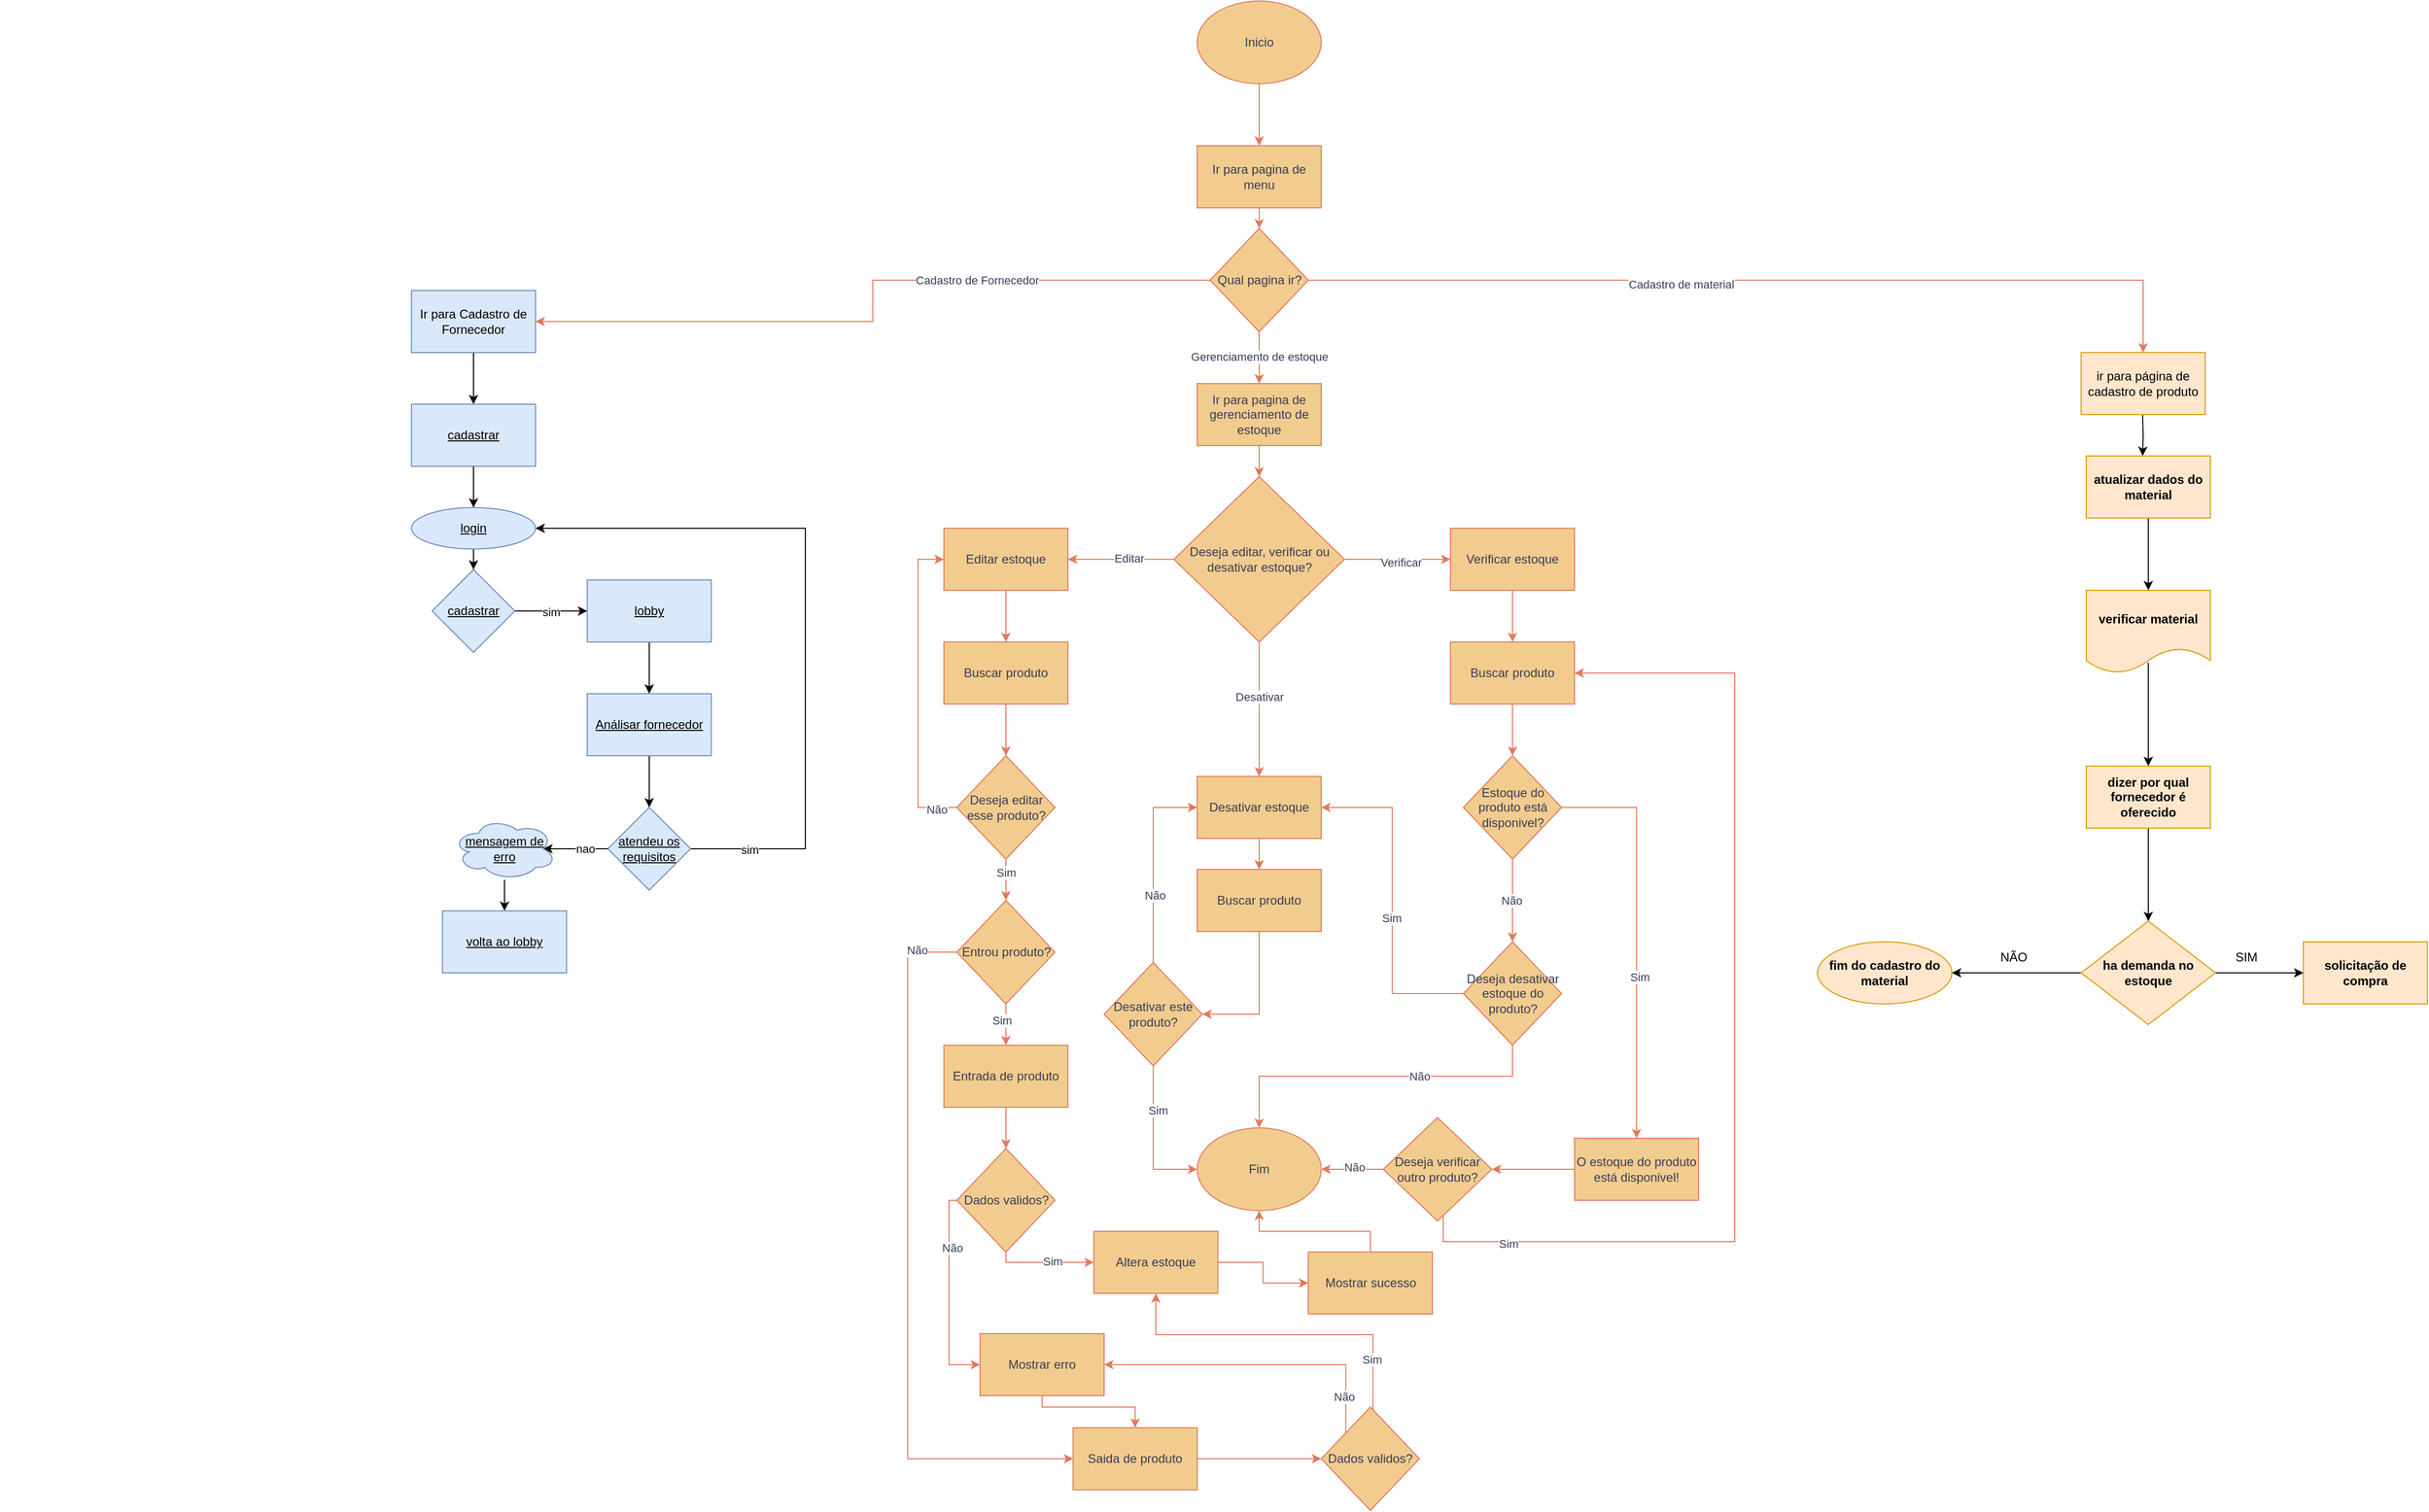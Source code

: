 <mxfile version="24.4.6" type="device">
  <diagram name="Página-1" id="IncYpBcrNrDCvywLEjUC">
    <mxGraphModel dx="2901" dy="1840" grid="1" gridSize="10" guides="1" tooltips="1" connect="1" arrows="1" fold="1" page="1" pageScale="1" pageWidth="827" pageHeight="1169" math="0" shadow="0">
      <root>
        <mxCell id="0" />
        <mxCell id="1" parent="0" />
        <mxCell id="2m7EiO7bzLrL7Z_TzNRl-2" value="" style="edgeStyle=orthogonalEdgeStyle;rounded=0;orthogonalLoop=1;jettySize=auto;html=1;strokeColor=#E07A5F;fontColor=#393C56;fillColor=#F2CC8F;" edge="1" parent="1" source="SLcFFh3azbE4X-oAajlW-1" target="2m7EiO7bzLrL7Z_TzNRl-1">
          <mxGeometry relative="1" as="geometry" />
        </mxCell>
        <mxCell id="SLcFFh3azbE4X-oAajlW-1" value="Inicio" style="ellipse;whiteSpace=wrap;html=1;labelBackgroundColor=none;fillColor=#F2CC8F;strokeColor=#E07A5F;fontColor=#393C56;" vertex="1" parent="1">
          <mxGeometry x="320" y="-120" width="120" height="80" as="geometry" />
        </mxCell>
        <mxCell id="2m7EiO7bzLrL7Z_TzNRl-103" value="" style="edgeStyle=orthogonalEdgeStyle;rounded=0;orthogonalLoop=1;jettySize=auto;html=1;strokeColor=#E07A5F;fontColor=#393C56;fillColor=#F2CC8F;" edge="1" parent="1" source="2m7EiO7bzLrL7Z_TzNRl-1" target="2m7EiO7bzLrL7Z_TzNRl-100">
          <mxGeometry relative="1" as="geometry" />
        </mxCell>
        <mxCell id="2m7EiO7bzLrL7Z_TzNRl-1" value="Ir para pagina de menu" style="whiteSpace=wrap;html=1;fillColor=#F2CC8F;strokeColor=#E07A5F;fontColor=#393C56;labelBackgroundColor=none;" vertex="1" parent="1">
          <mxGeometry x="320" y="20" width="120" height="60" as="geometry" />
        </mxCell>
        <mxCell id="2m7EiO7bzLrL7Z_TzNRl-10" value="" style="edgeStyle=orthogonalEdgeStyle;rounded=0;orthogonalLoop=1;jettySize=auto;html=1;strokeColor=#E07A5F;fontColor=#393C56;fillColor=#F2CC8F;" edge="1" parent="1" source="2m7EiO7bzLrL7Z_TzNRl-7" target="2m7EiO7bzLrL7Z_TzNRl-9">
          <mxGeometry relative="1" as="geometry" />
        </mxCell>
        <mxCell id="2m7EiO7bzLrL7Z_TzNRl-56" value="Editar" style="edgeLabel;html=1;align=center;verticalAlign=middle;resizable=0;points=[];strokeColor=#E07A5F;fontColor=#393C56;fillColor=#F2CC8F;" vertex="1" connectable="0" parent="2m7EiO7bzLrL7Z_TzNRl-10">
          <mxGeometry x="-0.132" y="-1" relative="1" as="geometry">
            <mxPoint x="1" as="offset" />
          </mxGeometry>
        </mxCell>
        <mxCell id="2m7EiO7bzLrL7Z_TzNRl-12" value="" style="edgeStyle=orthogonalEdgeStyle;rounded=0;orthogonalLoop=1;jettySize=auto;html=1;strokeColor=#E07A5F;fontColor=#393C56;fillColor=#F2CC8F;" edge="1" parent="1" source="2m7EiO7bzLrL7Z_TzNRl-7" target="2m7EiO7bzLrL7Z_TzNRl-11">
          <mxGeometry relative="1" as="geometry" />
        </mxCell>
        <mxCell id="2m7EiO7bzLrL7Z_TzNRl-58" value="Verificar" style="edgeLabel;html=1;align=center;verticalAlign=middle;resizable=0;points=[];strokeColor=#E07A5F;fontColor=#393C56;fillColor=#F2CC8F;" vertex="1" connectable="0" parent="2m7EiO7bzLrL7Z_TzNRl-12">
          <mxGeometry x="0.044" y="-3" relative="1" as="geometry">
            <mxPoint x="1" as="offset" />
          </mxGeometry>
        </mxCell>
        <mxCell id="2m7EiO7bzLrL7Z_TzNRl-14" value="" style="edgeStyle=orthogonalEdgeStyle;rounded=0;orthogonalLoop=1;jettySize=auto;html=1;strokeColor=#E07A5F;fontColor=#393C56;fillColor=#F2CC8F;" edge="1" parent="1" source="2m7EiO7bzLrL7Z_TzNRl-7" target="2m7EiO7bzLrL7Z_TzNRl-13">
          <mxGeometry relative="1" as="geometry" />
        </mxCell>
        <mxCell id="2m7EiO7bzLrL7Z_TzNRl-59" value="Desativar" style="edgeLabel;html=1;align=center;verticalAlign=middle;resizable=0;points=[];strokeColor=#E07A5F;fontColor=#393C56;fillColor=#F2CC8F;" vertex="1" connectable="0" parent="2m7EiO7bzLrL7Z_TzNRl-14">
          <mxGeometry x="-0.185" relative="1" as="geometry">
            <mxPoint as="offset" />
          </mxGeometry>
        </mxCell>
        <mxCell id="2m7EiO7bzLrL7Z_TzNRl-7" value="Deseja editar, verificar ou desativar estoque?" style="rhombus;whiteSpace=wrap;html=1;fillColor=#F2CC8F;strokeColor=#E07A5F;fontColor=#393C56;labelBackgroundColor=none;" vertex="1" parent="1">
          <mxGeometry x="297.5" y="340" width="165" height="160" as="geometry" />
        </mxCell>
        <mxCell id="2m7EiO7bzLrL7Z_TzNRl-55" value="" style="edgeStyle=orthogonalEdgeStyle;rounded=0;orthogonalLoop=1;jettySize=auto;html=1;strokeColor=#E07A5F;fontColor=#393C56;fillColor=#F2CC8F;" edge="1" parent="1" source="2m7EiO7bzLrL7Z_TzNRl-9" target="2m7EiO7bzLrL7Z_TzNRl-54">
          <mxGeometry relative="1" as="geometry" />
        </mxCell>
        <mxCell id="2m7EiO7bzLrL7Z_TzNRl-9" value="Editar estoque" style="whiteSpace=wrap;html=1;fillColor=#F2CC8F;strokeColor=#E07A5F;fontColor=#393C56;labelBackgroundColor=none;" vertex="1" parent="1">
          <mxGeometry x="75" y="390" width="120" height="60" as="geometry" />
        </mxCell>
        <mxCell id="2m7EiO7bzLrL7Z_TzNRl-31" value="" style="edgeStyle=orthogonalEdgeStyle;rounded=0;orthogonalLoop=1;jettySize=auto;html=1;strokeColor=#E07A5F;fontColor=#393C56;fillColor=#F2CC8F;" edge="1" parent="1" source="2m7EiO7bzLrL7Z_TzNRl-11" target="2m7EiO7bzLrL7Z_TzNRl-30">
          <mxGeometry relative="1" as="geometry" />
        </mxCell>
        <mxCell id="2m7EiO7bzLrL7Z_TzNRl-11" value="Verificar estoque" style="whiteSpace=wrap;html=1;fillColor=#F2CC8F;strokeColor=#E07A5F;fontColor=#393C56;labelBackgroundColor=none;" vertex="1" parent="1">
          <mxGeometry x="565" y="390" width="120" height="60" as="geometry" />
        </mxCell>
        <mxCell id="2m7EiO7bzLrL7Z_TzNRl-47" value="" style="edgeStyle=orthogonalEdgeStyle;rounded=0;orthogonalLoop=1;jettySize=auto;html=1;strokeColor=#E07A5F;fontColor=#393C56;fillColor=#F2CC8F;" edge="1" parent="1" source="2m7EiO7bzLrL7Z_TzNRl-13" target="2m7EiO7bzLrL7Z_TzNRl-46">
          <mxGeometry relative="1" as="geometry" />
        </mxCell>
        <mxCell id="2m7EiO7bzLrL7Z_TzNRl-13" value="Desativar estoque" style="whiteSpace=wrap;html=1;fillColor=#F2CC8F;strokeColor=#E07A5F;fontColor=#393C56;labelBackgroundColor=none;" vertex="1" parent="1">
          <mxGeometry x="320" y="630" width="120" height="60" as="geometry" />
        </mxCell>
        <mxCell id="2m7EiO7bzLrL7Z_TzNRl-22" value="" style="edgeStyle=orthogonalEdgeStyle;rounded=0;orthogonalLoop=1;jettySize=auto;html=1;strokeColor=#E07A5F;fontColor=#393C56;fillColor=#F2CC8F;" edge="1" parent="1" source="2m7EiO7bzLrL7Z_TzNRl-15" target="2m7EiO7bzLrL7Z_TzNRl-21">
          <mxGeometry relative="1" as="geometry" />
        </mxCell>
        <mxCell id="2m7EiO7bzLrL7Z_TzNRl-23" value="Não" style="edgeLabel;html=1;align=center;verticalAlign=middle;resizable=0;points=[];strokeColor=#E07A5F;fontColor=#393C56;fillColor=#F2CC8F;" vertex="1" connectable="0" parent="2m7EiO7bzLrL7Z_TzNRl-22">
          <mxGeometry y="-1" relative="1" as="geometry">
            <mxPoint as="offset" />
          </mxGeometry>
        </mxCell>
        <mxCell id="2m7EiO7bzLrL7Z_TzNRl-27" value="" style="edgeStyle=orthogonalEdgeStyle;rounded=0;orthogonalLoop=1;jettySize=auto;html=1;strokeColor=#E07A5F;fontColor=#393C56;fillColor=#F2CC8F;" edge="1" parent="1" source="2m7EiO7bzLrL7Z_TzNRl-15" target="2m7EiO7bzLrL7Z_TzNRl-26">
          <mxGeometry relative="1" as="geometry" />
        </mxCell>
        <mxCell id="2m7EiO7bzLrL7Z_TzNRl-28" value="Sim" style="edgeLabel;html=1;align=center;verticalAlign=middle;resizable=0;points=[];strokeColor=#E07A5F;fontColor=#393C56;fillColor=#F2CC8F;" vertex="1" connectable="0" parent="2m7EiO7bzLrL7Z_TzNRl-27">
          <mxGeometry x="0.205" y="3" relative="1" as="geometry">
            <mxPoint as="offset" />
          </mxGeometry>
        </mxCell>
        <mxCell id="2m7EiO7bzLrL7Z_TzNRl-15" value="Estoque do produto está disponivel?" style="rhombus;whiteSpace=wrap;html=1;fillColor=#F2CC8F;strokeColor=#E07A5F;fontColor=#393C56;labelBackgroundColor=none;" vertex="1" parent="1">
          <mxGeometry x="577.5" y="610" width="95" height="100" as="geometry" />
        </mxCell>
        <mxCell id="2m7EiO7bzLrL7Z_TzNRl-24" style="edgeStyle=orthogonalEdgeStyle;rounded=0;orthogonalLoop=1;jettySize=auto;html=1;entryX=1;entryY=0.5;entryDx=0;entryDy=0;strokeColor=#E07A5F;fontColor=#393C56;fillColor=#F2CC8F;" edge="1" parent="1" source="2m7EiO7bzLrL7Z_TzNRl-21" target="2m7EiO7bzLrL7Z_TzNRl-13">
          <mxGeometry relative="1" as="geometry" />
        </mxCell>
        <mxCell id="2m7EiO7bzLrL7Z_TzNRl-25" value="Sim" style="edgeLabel;html=1;align=center;verticalAlign=middle;resizable=0;points=[];strokeColor=#E07A5F;fontColor=#393C56;fillColor=#F2CC8F;" vertex="1" connectable="0" parent="2m7EiO7bzLrL7Z_TzNRl-24">
          <mxGeometry x="-0.107" y="1" relative="1" as="geometry">
            <mxPoint as="offset" />
          </mxGeometry>
        </mxCell>
        <mxCell id="2m7EiO7bzLrL7Z_TzNRl-39" style="edgeStyle=orthogonalEdgeStyle;rounded=0;orthogonalLoop=1;jettySize=auto;html=1;entryX=0.5;entryY=0;entryDx=0;entryDy=0;strokeColor=#E07A5F;fontColor=#393C56;fillColor=#F2CC8F;" edge="1" parent="1" source="2m7EiO7bzLrL7Z_TzNRl-21" target="2m7EiO7bzLrL7Z_TzNRl-38">
          <mxGeometry relative="1" as="geometry">
            <Array as="points">
              <mxPoint x="625" y="920" />
              <mxPoint x="380" y="920" />
            </Array>
          </mxGeometry>
        </mxCell>
        <mxCell id="2m7EiO7bzLrL7Z_TzNRl-40" value="Não" style="edgeLabel;html=1;align=center;verticalAlign=middle;resizable=0;points=[];strokeColor=#E07A5F;fontColor=#393C56;fillColor=#F2CC8F;" vertex="1" connectable="0" parent="2m7EiO7bzLrL7Z_TzNRl-39">
          <mxGeometry x="-0.262" relative="1" as="geometry">
            <mxPoint as="offset" />
          </mxGeometry>
        </mxCell>
        <mxCell id="2m7EiO7bzLrL7Z_TzNRl-21" value="Deseja desativar estoque do produto?" style="rhombus;whiteSpace=wrap;html=1;fillColor=#F2CC8F;strokeColor=#E07A5F;fontColor=#393C56;labelBackgroundColor=none;" vertex="1" parent="1">
          <mxGeometry x="577.5" y="790" width="95" height="100" as="geometry" />
        </mxCell>
        <mxCell id="2m7EiO7bzLrL7Z_TzNRl-34" value="" style="edgeStyle=orthogonalEdgeStyle;rounded=0;orthogonalLoop=1;jettySize=auto;html=1;strokeColor=#E07A5F;fontColor=#393C56;fillColor=#F2CC8F;" edge="1" parent="1" source="2m7EiO7bzLrL7Z_TzNRl-26" target="2m7EiO7bzLrL7Z_TzNRl-33">
          <mxGeometry relative="1" as="geometry" />
        </mxCell>
        <mxCell id="2m7EiO7bzLrL7Z_TzNRl-26" value="O estoque do produto está disponivel!" style="whiteSpace=wrap;html=1;fillColor=#F2CC8F;strokeColor=#E07A5F;fontColor=#393C56;labelBackgroundColor=none;" vertex="1" parent="1">
          <mxGeometry x="685" y="980" width="120" height="60" as="geometry" />
        </mxCell>
        <mxCell id="2m7EiO7bzLrL7Z_TzNRl-32" value="" style="edgeStyle=orthogonalEdgeStyle;rounded=0;orthogonalLoop=1;jettySize=auto;html=1;strokeColor=#E07A5F;fontColor=#393C56;fillColor=#F2CC8F;" edge="1" parent="1" source="2m7EiO7bzLrL7Z_TzNRl-30" target="2m7EiO7bzLrL7Z_TzNRl-15">
          <mxGeometry relative="1" as="geometry" />
        </mxCell>
        <mxCell id="2m7EiO7bzLrL7Z_TzNRl-30" value="Buscar produto" style="whiteSpace=wrap;html=1;fillColor=#F2CC8F;strokeColor=#E07A5F;fontColor=#393C56;labelBackgroundColor=none;" vertex="1" parent="1">
          <mxGeometry x="565" y="500" width="120" height="60" as="geometry" />
        </mxCell>
        <mxCell id="2m7EiO7bzLrL7Z_TzNRl-35" style="edgeStyle=orthogonalEdgeStyle;rounded=0;orthogonalLoop=1;jettySize=auto;html=1;entryX=1;entryY=0.5;entryDx=0;entryDy=0;strokeColor=#E07A5F;fontColor=#393C56;fillColor=#F2CC8F;" edge="1" parent="1" source="2m7EiO7bzLrL7Z_TzNRl-33" target="2m7EiO7bzLrL7Z_TzNRl-30">
          <mxGeometry relative="1" as="geometry">
            <Array as="points">
              <mxPoint x="558" y="1080" />
              <mxPoint x="840" y="1080" />
              <mxPoint x="840" y="530" />
            </Array>
          </mxGeometry>
        </mxCell>
        <mxCell id="2m7EiO7bzLrL7Z_TzNRl-36" value="Sim" style="edgeLabel;html=1;align=center;verticalAlign=middle;resizable=0;points=[];strokeColor=#E07A5F;fontColor=#393C56;fillColor=#F2CC8F;" vertex="1" connectable="0" parent="2m7EiO7bzLrL7Z_TzNRl-35">
          <mxGeometry x="-0.826" y="-2" relative="1" as="geometry">
            <mxPoint as="offset" />
          </mxGeometry>
        </mxCell>
        <mxCell id="2m7EiO7bzLrL7Z_TzNRl-41" style="edgeStyle=orthogonalEdgeStyle;rounded=0;orthogonalLoop=1;jettySize=auto;html=1;entryX=1;entryY=0.5;entryDx=0;entryDy=0;strokeColor=#E07A5F;fontColor=#393C56;fillColor=#F2CC8F;" edge="1" parent="1" source="2m7EiO7bzLrL7Z_TzNRl-33" target="2m7EiO7bzLrL7Z_TzNRl-38">
          <mxGeometry relative="1" as="geometry" />
        </mxCell>
        <mxCell id="2m7EiO7bzLrL7Z_TzNRl-42" value="Não" style="edgeLabel;html=1;align=center;verticalAlign=middle;resizable=0;points=[];strokeColor=#E07A5F;fontColor=#393C56;fillColor=#F2CC8F;" vertex="1" connectable="0" parent="2m7EiO7bzLrL7Z_TzNRl-41">
          <mxGeometry x="-0.057" y="-2" relative="1" as="geometry">
            <mxPoint as="offset" />
          </mxGeometry>
        </mxCell>
        <mxCell id="2m7EiO7bzLrL7Z_TzNRl-33" value="Deseja verificar outro produto?" style="rhombus;whiteSpace=wrap;html=1;fillColor=#F2CC8F;strokeColor=#E07A5F;fontColor=#393C56;labelBackgroundColor=none;" vertex="1" parent="1">
          <mxGeometry x="500" y="960" width="105" height="100" as="geometry" />
        </mxCell>
        <mxCell id="2m7EiO7bzLrL7Z_TzNRl-38" value="Fim" style="ellipse;whiteSpace=wrap;html=1;strokeColor=#E07A5F;fontColor=#393C56;fillColor=#F2CC8F;" vertex="1" parent="1">
          <mxGeometry x="320" y="970" width="120" height="80" as="geometry" />
        </mxCell>
        <mxCell id="2m7EiO7bzLrL7Z_TzNRl-45" value="" style="edgeStyle=orthogonalEdgeStyle;rounded=0;orthogonalLoop=1;jettySize=auto;html=1;strokeColor=#E07A5F;fontColor=#393C56;fillColor=#F2CC8F;" edge="1" parent="1" source="2m7EiO7bzLrL7Z_TzNRl-43" target="2m7EiO7bzLrL7Z_TzNRl-7">
          <mxGeometry relative="1" as="geometry" />
        </mxCell>
        <mxCell id="2m7EiO7bzLrL7Z_TzNRl-43" value="Ir para pagina de gerenciamento de estoque" style="whiteSpace=wrap;html=1;fillColor=#F2CC8F;strokeColor=#E07A5F;fontColor=#393C56;labelBackgroundColor=none;" vertex="1" parent="1">
          <mxGeometry x="320" y="250" width="120" height="60" as="geometry" />
        </mxCell>
        <mxCell id="2m7EiO7bzLrL7Z_TzNRl-49" style="edgeStyle=orthogonalEdgeStyle;rounded=0;orthogonalLoop=1;jettySize=auto;html=1;entryX=1;entryY=0.5;entryDx=0;entryDy=0;strokeColor=#E07A5F;fontColor=#393C56;fillColor=#F2CC8F;" edge="1" parent="1" source="2m7EiO7bzLrL7Z_TzNRl-46" target="2m7EiO7bzLrL7Z_TzNRl-48">
          <mxGeometry relative="1" as="geometry" />
        </mxCell>
        <mxCell id="2m7EiO7bzLrL7Z_TzNRl-46" value="Buscar produto" style="whiteSpace=wrap;html=1;fillColor=#F2CC8F;strokeColor=#E07A5F;fontColor=#393C56;labelBackgroundColor=none;" vertex="1" parent="1">
          <mxGeometry x="320" y="720" width="120" height="60" as="geometry" />
        </mxCell>
        <mxCell id="2m7EiO7bzLrL7Z_TzNRl-50" style="edgeStyle=orthogonalEdgeStyle;rounded=0;orthogonalLoop=1;jettySize=auto;html=1;entryX=0;entryY=0.5;entryDx=0;entryDy=0;strokeColor=#E07A5F;fontColor=#393C56;fillColor=#F2CC8F;" edge="1" parent="1" source="2m7EiO7bzLrL7Z_TzNRl-48" target="2m7EiO7bzLrL7Z_TzNRl-38">
          <mxGeometry relative="1" as="geometry" />
        </mxCell>
        <mxCell id="2m7EiO7bzLrL7Z_TzNRl-51" value="Sim" style="edgeLabel;html=1;align=center;verticalAlign=middle;resizable=0;points=[];strokeColor=#E07A5F;fontColor=#393C56;fillColor=#F2CC8F;" vertex="1" connectable="0" parent="2m7EiO7bzLrL7Z_TzNRl-50">
          <mxGeometry x="-0.397" y="4" relative="1" as="geometry">
            <mxPoint as="offset" />
          </mxGeometry>
        </mxCell>
        <mxCell id="2m7EiO7bzLrL7Z_TzNRl-52" style="edgeStyle=orthogonalEdgeStyle;rounded=0;orthogonalLoop=1;jettySize=auto;html=1;entryX=0;entryY=0.5;entryDx=0;entryDy=0;strokeColor=#E07A5F;fontColor=#393C56;fillColor=#F2CC8F;" edge="1" parent="1" source="2m7EiO7bzLrL7Z_TzNRl-48" target="2m7EiO7bzLrL7Z_TzNRl-13">
          <mxGeometry relative="1" as="geometry" />
        </mxCell>
        <mxCell id="2m7EiO7bzLrL7Z_TzNRl-53" value="Não" style="edgeLabel;html=1;align=center;verticalAlign=middle;resizable=0;points=[];strokeColor=#E07A5F;fontColor=#393C56;fillColor=#F2CC8F;" vertex="1" connectable="0" parent="2m7EiO7bzLrL7Z_TzNRl-52">
          <mxGeometry x="-0.325" relative="1" as="geometry">
            <mxPoint x="1" as="offset" />
          </mxGeometry>
        </mxCell>
        <mxCell id="2m7EiO7bzLrL7Z_TzNRl-48" value="Desativar este produto?" style="rhombus;whiteSpace=wrap;html=1;fillColor=#F2CC8F;strokeColor=#E07A5F;fontColor=#393C56;labelBackgroundColor=none;" vertex="1" parent="1">
          <mxGeometry x="230" y="810" width="95" height="100" as="geometry" />
        </mxCell>
        <mxCell id="2m7EiO7bzLrL7Z_TzNRl-61" value="" style="edgeStyle=orthogonalEdgeStyle;rounded=0;orthogonalLoop=1;jettySize=auto;html=1;strokeColor=#E07A5F;fontColor=#393C56;fillColor=#F2CC8F;" edge="1" parent="1" source="2m7EiO7bzLrL7Z_TzNRl-54" target="2m7EiO7bzLrL7Z_TzNRl-60">
          <mxGeometry relative="1" as="geometry" />
        </mxCell>
        <mxCell id="2m7EiO7bzLrL7Z_TzNRl-54" value="Buscar produto" style="whiteSpace=wrap;html=1;fillColor=#F2CC8F;strokeColor=#E07A5F;fontColor=#393C56;labelBackgroundColor=none;" vertex="1" parent="1">
          <mxGeometry x="75" y="500" width="120" height="60" as="geometry" />
        </mxCell>
        <mxCell id="2m7EiO7bzLrL7Z_TzNRl-62" style="edgeStyle=orthogonalEdgeStyle;rounded=0;orthogonalLoop=1;jettySize=auto;html=1;entryX=0;entryY=0.5;entryDx=0;entryDy=0;strokeColor=#E07A5F;fontColor=#393C56;fillColor=#F2CC8F;" edge="1" parent="1" source="2m7EiO7bzLrL7Z_TzNRl-60" target="2m7EiO7bzLrL7Z_TzNRl-9">
          <mxGeometry relative="1" as="geometry">
            <Array as="points">
              <mxPoint x="50" y="660" />
              <mxPoint x="50" y="420" />
            </Array>
          </mxGeometry>
        </mxCell>
        <mxCell id="2m7EiO7bzLrL7Z_TzNRl-63" value="Não" style="edgeLabel;html=1;align=center;verticalAlign=middle;resizable=0;points=[];strokeColor=#E07A5F;fontColor=#393C56;fillColor=#F2CC8F;" vertex="1" connectable="0" parent="2m7EiO7bzLrL7Z_TzNRl-62">
          <mxGeometry x="-0.871" y="2" relative="1" as="geometry">
            <mxPoint as="offset" />
          </mxGeometry>
        </mxCell>
        <mxCell id="2m7EiO7bzLrL7Z_TzNRl-70" value="" style="edgeStyle=orthogonalEdgeStyle;rounded=0;orthogonalLoop=1;jettySize=auto;html=1;strokeColor=#E07A5F;fontColor=#393C56;fillColor=#F2CC8F;" edge="1" parent="1" source="2m7EiO7bzLrL7Z_TzNRl-60" target="2m7EiO7bzLrL7Z_TzNRl-66">
          <mxGeometry relative="1" as="geometry" />
        </mxCell>
        <mxCell id="2m7EiO7bzLrL7Z_TzNRl-72" value="Sim" style="edgeLabel;html=1;align=center;verticalAlign=middle;resizable=0;points=[];strokeColor=#E07A5F;fontColor=#393C56;fillColor=#F2CC8F;" vertex="1" connectable="0" parent="2m7EiO7bzLrL7Z_TzNRl-70">
          <mxGeometry x="-0.35" relative="1" as="geometry">
            <mxPoint as="offset" />
          </mxGeometry>
        </mxCell>
        <mxCell id="2m7EiO7bzLrL7Z_TzNRl-60" value="Deseja editar esse produto?" style="rhombus;whiteSpace=wrap;html=1;fillColor=#F2CC8F;strokeColor=#E07A5F;fontColor=#393C56;labelBackgroundColor=none;" vertex="1" parent="1">
          <mxGeometry x="87.5" y="610" width="95" height="100" as="geometry" />
        </mxCell>
        <mxCell id="2m7EiO7bzLrL7Z_TzNRl-71" value="" style="edgeStyle=orthogonalEdgeStyle;rounded=0;orthogonalLoop=1;jettySize=auto;html=1;strokeColor=#E07A5F;fontColor=#393C56;fillColor=#F2CC8F;" edge="1" parent="1" source="2m7EiO7bzLrL7Z_TzNRl-66" target="2m7EiO7bzLrL7Z_TzNRl-68">
          <mxGeometry relative="1" as="geometry" />
        </mxCell>
        <mxCell id="2m7EiO7bzLrL7Z_TzNRl-73" value="Sim" style="edgeLabel;html=1;align=center;verticalAlign=middle;resizable=0;points=[];strokeColor=#E07A5F;fontColor=#393C56;fillColor=#F2CC8F;" vertex="1" connectable="0" parent="2m7EiO7bzLrL7Z_TzNRl-71">
          <mxGeometry x="-0.2" y="-4" relative="1" as="geometry">
            <mxPoint as="offset" />
          </mxGeometry>
        </mxCell>
        <mxCell id="2m7EiO7bzLrL7Z_TzNRl-79" style="edgeStyle=orthogonalEdgeStyle;rounded=0;orthogonalLoop=1;jettySize=auto;html=1;entryX=0;entryY=0.5;entryDx=0;entryDy=0;strokeColor=#E07A5F;fontColor=#393C56;fillColor=#F2CC8F;" edge="1" parent="1" source="2m7EiO7bzLrL7Z_TzNRl-66" target="2m7EiO7bzLrL7Z_TzNRl-78">
          <mxGeometry relative="1" as="geometry">
            <Array as="points">
              <mxPoint x="40" y="800" />
              <mxPoint x="40" y="1290" />
            </Array>
          </mxGeometry>
        </mxCell>
        <mxCell id="2m7EiO7bzLrL7Z_TzNRl-80" value="Não" style="edgeLabel;html=1;align=center;verticalAlign=middle;resizable=0;points=[];strokeColor=#E07A5F;fontColor=#393C56;fillColor=#F2CC8F;" vertex="1" connectable="0" parent="2m7EiO7bzLrL7Z_TzNRl-79">
          <mxGeometry x="-0.885" y="-2" relative="1" as="geometry">
            <mxPoint x="1" as="offset" />
          </mxGeometry>
        </mxCell>
        <mxCell id="2m7EiO7bzLrL7Z_TzNRl-66" value="Entrou produto?" style="rhombus;whiteSpace=wrap;html=1;fillColor=#F2CC8F;strokeColor=#E07A5F;fontColor=#393C56;labelBackgroundColor=none;" vertex="1" parent="1">
          <mxGeometry x="87.5" y="750" width="95" height="100" as="geometry" />
        </mxCell>
        <mxCell id="2m7EiO7bzLrL7Z_TzNRl-74" value="" style="edgeStyle=orthogonalEdgeStyle;rounded=0;orthogonalLoop=1;jettySize=auto;html=1;strokeColor=#E07A5F;fontColor=#393C56;fillColor=#F2CC8F;" edge="1" parent="1" source="2m7EiO7bzLrL7Z_TzNRl-68" target="2m7EiO7bzLrL7Z_TzNRl-69">
          <mxGeometry relative="1" as="geometry" />
        </mxCell>
        <mxCell id="2m7EiO7bzLrL7Z_TzNRl-68" value="Entrada de produto" style="whiteSpace=wrap;html=1;fillColor=#F2CC8F;strokeColor=#E07A5F;fontColor=#393C56;labelBackgroundColor=none;" vertex="1" parent="1">
          <mxGeometry x="75" y="890" width="120" height="60" as="geometry" />
        </mxCell>
        <mxCell id="2m7EiO7bzLrL7Z_TzNRl-83" style="edgeStyle=orthogonalEdgeStyle;rounded=0;orthogonalLoop=1;jettySize=auto;html=1;entryX=0;entryY=0.5;entryDx=0;entryDy=0;strokeColor=#E07A5F;fontColor=#393C56;fillColor=#F2CC8F;" edge="1" parent="1" source="2m7EiO7bzLrL7Z_TzNRl-69" target="2m7EiO7bzLrL7Z_TzNRl-81">
          <mxGeometry relative="1" as="geometry">
            <Array as="points">
              <mxPoint x="80" y="1040" />
              <mxPoint x="80" y="1199" />
            </Array>
          </mxGeometry>
        </mxCell>
        <mxCell id="2m7EiO7bzLrL7Z_TzNRl-84" value="Não" style="edgeLabel;html=1;align=center;verticalAlign=middle;resizable=0;points=[];strokeColor=#E07A5F;fontColor=#393C56;fillColor=#F2CC8F;" vertex="1" connectable="0" parent="2m7EiO7bzLrL7Z_TzNRl-83">
          <mxGeometry x="-0.466" y="3" relative="1" as="geometry">
            <mxPoint y="1" as="offset" />
          </mxGeometry>
        </mxCell>
        <mxCell id="2m7EiO7bzLrL7Z_TzNRl-98" style="edgeStyle=orthogonalEdgeStyle;rounded=0;orthogonalLoop=1;jettySize=auto;html=1;strokeColor=#E07A5F;fontColor=#393C56;fillColor=#F2CC8F;" edge="1" parent="1" source="2m7EiO7bzLrL7Z_TzNRl-69" target="2m7EiO7bzLrL7Z_TzNRl-75">
          <mxGeometry relative="1" as="geometry">
            <Array as="points">
              <mxPoint x="135" y="1100" />
            </Array>
          </mxGeometry>
        </mxCell>
        <mxCell id="2m7EiO7bzLrL7Z_TzNRl-99" value="Sim" style="edgeLabel;html=1;align=center;verticalAlign=middle;resizable=0;points=[];strokeColor=#E07A5F;fontColor=#393C56;fillColor=#F2CC8F;" vertex="1" connectable="0" parent="2m7EiO7bzLrL7Z_TzNRl-98">
          <mxGeometry x="0.158" y="1" relative="1" as="geometry">
            <mxPoint as="offset" />
          </mxGeometry>
        </mxCell>
        <mxCell id="2m7EiO7bzLrL7Z_TzNRl-69" value="Dados validos?" style="rhombus;whiteSpace=wrap;html=1;fillColor=#F2CC8F;strokeColor=#E07A5F;fontColor=#393C56;labelBackgroundColor=none;" vertex="1" parent="1">
          <mxGeometry x="87.5" y="990" width="95" height="100" as="geometry" />
        </mxCell>
        <mxCell id="2m7EiO7bzLrL7Z_TzNRl-95" style="edgeStyle=orthogonalEdgeStyle;rounded=0;orthogonalLoop=1;jettySize=auto;html=1;entryX=0;entryY=0.5;entryDx=0;entryDy=0;strokeColor=#E07A5F;fontColor=#393C56;fillColor=#F2CC8F;" edge="1" parent="1" source="2m7EiO7bzLrL7Z_TzNRl-75" target="2m7EiO7bzLrL7Z_TzNRl-86">
          <mxGeometry relative="1" as="geometry" />
        </mxCell>
        <mxCell id="2m7EiO7bzLrL7Z_TzNRl-75" value="Altera estoque" style="whiteSpace=wrap;html=1;fillColor=#F2CC8F;strokeColor=#E07A5F;fontColor=#393C56;labelBackgroundColor=none;" vertex="1" parent="1">
          <mxGeometry x="220" y="1070" width="120" height="60" as="geometry" />
        </mxCell>
        <mxCell id="2m7EiO7bzLrL7Z_TzNRl-89" value="" style="edgeStyle=orthogonalEdgeStyle;rounded=0;orthogonalLoop=1;jettySize=auto;html=1;strokeColor=#E07A5F;fontColor=#393C56;fillColor=#F2CC8F;" edge="1" parent="1" source="2m7EiO7bzLrL7Z_TzNRl-78" target="2m7EiO7bzLrL7Z_TzNRl-88">
          <mxGeometry relative="1" as="geometry" />
        </mxCell>
        <mxCell id="2m7EiO7bzLrL7Z_TzNRl-78" value="Saida de produto" style="whiteSpace=wrap;html=1;fillColor=#F2CC8F;strokeColor=#E07A5F;fontColor=#393C56;labelBackgroundColor=none;" vertex="1" parent="1">
          <mxGeometry x="200" y="1260" width="120" height="60" as="geometry" />
        </mxCell>
        <mxCell id="2m7EiO7bzLrL7Z_TzNRl-94" style="edgeStyle=orthogonalEdgeStyle;rounded=0;orthogonalLoop=1;jettySize=auto;html=1;entryX=0.5;entryY=0;entryDx=0;entryDy=0;strokeColor=#E07A5F;fontColor=#393C56;fillColor=#F2CC8F;" edge="1" parent="1" source="2m7EiO7bzLrL7Z_TzNRl-81" target="2m7EiO7bzLrL7Z_TzNRl-78">
          <mxGeometry relative="1" as="geometry">
            <Array as="points">
              <mxPoint x="170" y="1240" />
              <mxPoint x="260" y="1240" />
            </Array>
          </mxGeometry>
        </mxCell>
        <mxCell id="2m7EiO7bzLrL7Z_TzNRl-81" value="Mostrar erro" style="whiteSpace=wrap;html=1;fillColor=#F2CC8F;strokeColor=#E07A5F;fontColor=#393C56;labelBackgroundColor=none;" vertex="1" parent="1">
          <mxGeometry x="110" y="1169" width="120" height="60" as="geometry" />
        </mxCell>
        <mxCell id="2m7EiO7bzLrL7Z_TzNRl-96" style="edgeStyle=orthogonalEdgeStyle;rounded=0;orthogonalLoop=1;jettySize=auto;html=1;entryX=0.5;entryY=1;entryDx=0;entryDy=0;strokeColor=#E07A5F;fontColor=#393C56;fillColor=#F2CC8F;" edge="1" parent="1" source="2m7EiO7bzLrL7Z_TzNRl-86" target="2m7EiO7bzLrL7Z_TzNRl-38">
          <mxGeometry relative="1" as="geometry" />
        </mxCell>
        <mxCell id="2m7EiO7bzLrL7Z_TzNRl-86" value="Mostrar sucesso" style="whiteSpace=wrap;html=1;fillColor=#F2CC8F;strokeColor=#E07A5F;fontColor=#393C56;labelBackgroundColor=none;" vertex="1" parent="1">
          <mxGeometry x="427.5" y="1090" width="120" height="60" as="geometry" />
        </mxCell>
        <mxCell id="2m7EiO7bzLrL7Z_TzNRl-90" style="edgeStyle=orthogonalEdgeStyle;rounded=0;orthogonalLoop=1;jettySize=auto;html=1;entryX=0.5;entryY=1;entryDx=0;entryDy=0;strokeColor=#E07A5F;fontColor=#393C56;fillColor=#F2CC8F;" edge="1" parent="1" source="2m7EiO7bzLrL7Z_TzNRl-88" target="2m7EiO7bzLrL7Z_TzNRl-75">
          <mxGeometry relative="1" as="geometry">
            <Array as="points">
              <mxPoint x="490" y="1170" />
              <mxPoint x="280" y="1170" />
            </Array>
          </mxGeometry>
        </mxCell>
        <mxCell id="2m7EiO7bzLrL7Z_TzNRl-91" value="Sim" style="edgeLabel;html=1;align=center;verticalAlign=middle;resizable=0;points=[];strokeColor=#E07A5F;fontColor=#393C56;fillColor=#F2CC8F;" vertex="1" connectable="0" parent="2m7EiO7bzLrL7Z_TzNRl-90">
          <mxGeometry x="-0.699" y="1" relative="1" as="geometry">
            <mxPoint as="offset" />
          </mxGeometry>
        </mxCell>
        <mxCell id="2m7EiO7bzLrL7Z_TzNRl-92" style="edgeStyle=orthogonalEdgeStyle;rounded=0;orthogonalLoop=1;jettySize=auto;html=1;exitX=0;exitY=0;exitDx=0;exitDy=0;entryX=1;entryY=0.5;entryDx=0;entryDy=0;strokeColor=#E07A5F;fontColor=#393C56;fillColor=#F2CC8F;" edge="1" parent="1" source="2m7EiO7bzLrL7Z_TzNRl-88" target="2m7EiO7bzLrL7Z_TzNRl-81">
          <mxGeometry relative="1" as="geometry">
            <Array as="points">
              <mxPoint x="464" y="1199" />
            </Array>
          </mxGeometry>
        </mxCell>
        <mxCell id="2m7EiO7bzLrL7Z_TzNRl-93" value="Não" style="edgeLabel;html=1;align=center;verticalAlign=middle;resizable=0;points=[];strokeColor=#E07A5F;fontColor=#393C56;fillColor=#F2CC8F;" vertex="1" connectable="0" parent="2m7EiO7bzLrL7Z_TzNRl-92">
          <mxGeometry x="-0.766" y="2" relative="1" as="geometry">
            <mxPoint as="offset" />
          </mxGeometry>
        </mxCell>
        <mxCell id="2m7EiO7bzLrL7Z_TzNRl-88" value="Dados validos?" style="rhombus;whiteSpace=wrap;html=1;fillColor=#F2CC8F;strokeColor=#E07A5F;fontColor=#393C56;labelBackgroundColor=none;" vertex="1" parent="1">
          <mxGeometry x="440" y="1240" width="95" height="100" as="geometry" />
        </mxCell>
        <mxCell id="2m7EiO7bzLrL7Z_TzNRl-101" value="" style="edgeStyle=orthogonalEdgeStyle;rounded=0;orthogonalLoop=1;jettySize=auto;html=1;strokeColor=#E07A5F;fontColor=#393C56;fillColor=#F2CC8F;" edge="1" parent="1" source="2m7EiO7bzLrL7Z_TzNRl-100" target="2m7EiO7bzLrL7Z_TzNRl-43">
          <mxGeometry relative="1" as="geometry" />
        </mxCell>
        <mxCell id="2m7EiO7bzLrL7Z_TzNRl-102" value="Gerenciamento de estoque" style="edgeLabel;html=1;align=center;verticalAlign=middle;resizable=0;points=[];strokeColor=#E07A5F;fontColor=#393C56;fillColor=#F2CC8F;" vertex="1" connectable="0" parent="2m7EiO7bzLrL7Z_TzNRl-101">
          <mxGeometry x="-0.04" relative="1" as="geometry">
            <mxPoint as="offset" />
          </mxGeometry>
        </mxCell>
        <mxCell id="2m7EiO7bzLrL7Z_TzNRl-126" style="edgeStyle=orthogonalEdgeStyle;rounded=0;orthogonalLoop=1;jettySize=auto;html=1;entryX=0.5;entryY=0;entryDx=0;entryDy=0;strokeColor=#E07A5F;fontColor=#393C56;fillColor=#F2CC8F;" edge="1" parent="1" source="2m7EiO7bzLrL7Z_TzNRl-100" target="2m7EiO7bzLrL7Z_TzNRl-125">
          <mxGeometry relative="1" as="geometry" />
        </mxCell>
        <mxCell id="2m7EiO7bzLrL7Z_TzNRl-127" value="Cadastro de material" style="edgeLabel;html=1;align=center;verticalAlign=middle;resizable=0;points=[];strokeColor=#E07A5F;fontColor=#393C56;fillColor=#F2CC8F;" vertex="1" connectable="0" parent="2m7EiO7bzLrL7Z_TzNRl-126">
          <mxGeometry x="-0.178" y="-4" relative="1" as="geometry">
            <mxPoint as="offset" />
          </mxGeometry>
        </mxCell>
        <mxCell id="2m7EiO7bzLrL7Z_TzNRl-152" style="edgeStyle=orthogonalEdgeStyle;rounded=0;orthogonalLoop=1;jettySize=auto;html=1;entryX=1;entryY=0.5;entryDx=0;entryDy=0;strokeColor=#E07A5F;fontColor=#393C56;fillColor=#F2CC8F;" edge="1" parent="1" source="2m7EiO7bzLrL7Z_TzNRl-100" target="2m7EiO7bzLrL7Z_TzNRl-151">
          <mxGeometry relative="1" as="geometry" />
        </mxCell>
        <mxCell id="2m7EiO7bzLrL7Z_TzNRl-153" value="Cadastro de Fornecedor" style="edgeLabel;html=1;align=center;verticalAlign=middle;resizable=0;points=[];strokeColor=#E07A5F;fontColor=#393C56;fillColor=#F2CC8F;" vertex="1" connectable="0" parent="2m7EiO7bzLrL7Z_TzNRl-152">
          <mxGeometry x="-0.348" relative="1" as="geometry">
            <mxPoint as="offset" />
          </mxGeometry>
        </mxCell>
        <mxCell id="2m7EiO7bzLrL7Z_TzNRl-100" value="Qual pagina ir?" style="rhombus;whiteSpace=wrap;html=1;fillColor=#F2CC8F;strokeColor=#E07A5F;fontColor=#393C56;labelBackgroundColor=none;" vertex="1" parent="1">
          <mxGeometry x="332.5" y="100" width="95" height="100" as="geometry" />
        </mxCell>
        <mxCell id="2m7EiO7bzLrL7Z_TzNRl-104" value="" style="edgeStyle=orthogonalEdgeStyle;rounded=0;orthogonalLoop=1;jettySize=auto;html=1;" edge="1" parent="1">
          <mxGeometry relative="1" as="geometry">
            <mxPoint x="1234.5" y="320" as="targetPoint" />
            <mxPoint x="1234.5" y="280" as="sourcePoint" />
          </mxGeometry>
        </mxCell>
        <mxCell id="2m7EiO7bzLrL7Z_TzNRl-105" value="" style="edgeStyle=orthogonalEdgeStyle;rounded=0;orthogonalLoop=1;jettySize=auto;html=1;" edge="1" parent="1" source="2m7EiO7bzLrL7Z_TzNRl-106" target="2m7EiO7bzLrL7Z_TzNRl-108">
          <mxGeometry relative="1" as="geometry" />
        </mxCell>
        <mxCell id="2m7EiO7bzLrL7Z_TzNRl-106" value="&lt;font style=&quot;vertical-align: inherit;&quot;&gt;&lt;font style=&quot;vertical-align: inherit;&quot;&gt;atualizar dados do material&lt;/font&gt;&lt;/font&gt;" style="rounded=0;whiteSpace=wrap;html=1;fillColor=#ffe6cc;strokeColor=#d79b00;fontStyle=1" vertex="1" parent="1">
          <mxGeometry x="1180" y="320" width="120" height="60" as="geometry" />
        </mxCell>
        <mxCell id="2m7EiO7bzLrL7Z_TzNRl-107" value="" style="edgeStyle=orthogonalEdgeStyle;rounded=0;orthogonalLoop=1;jettySize=auto;html=1;exitX=0.5;exitY=0.875;exitDx=0;exitDy=0;exitPerimeter=0;" edge="1" parent="1" source="2m7EiO7bzLrL7Z_TzNRl-108" target="2m7EiO7bzLrL7Z_TzNRl-110">
          <mxGeometry relative="1" as="geometry" />
        </mxCell>
        <mxCell id="2m7EiO7bzLrL7Z_TzNRl-108" value="verificar material" style="shape=document;whiteSpace=wrap;html=1;boundedLbl=1;fillColor=#ffe6cc;strokeColor=#d79b00;rounded=0;fontStyle=1" vertex="1" parent="1">
          <mxGeometry x="1180" y="450" width="120" height="80" as="geometry" />
        </mxCell>
        <mxCell id="2m7EiO7bzLrL7Z_TzNRl-109" value="" style="edgeStyle=orthogonalEdgeStyle;rounded=0;orthogonalLoop=1;jettySize=auto;html=1;" edge="1" parent="1" source="2m7EiO7bzLrL7Z_TzNRl-110" target="2m7EiO7bzLrL7Z_TzNRl-113">
          <mxGeometry relative="1" as="geometry" />
        </mxCell>
        <mxCell id="2m7EiO7bzLrL7Z_TzNRl-110" value="dizer por qual fornecedor é oferecido" style="rounded=0;whiteSpace=wrap;html=1;fillColor=#ffe6cc;strokeColor=#d79b00;fontStyle=1" vertex="1" parent="1">
          <mxGeometry x="1180" y="620" width="120" height="60" as="geometry" />
        </mxCell>
        <mxCell id="2m7EiO7bzLrL7Z_TzNRl-111" value="" style="edgeStyle=orthogonalEdgeStyle;rounded=0;orthogonalLoop=1;jettySize=auto;html=1;" edge="1" parent="1" source="2m7EiO7bzLrL7Z_TzNRl-113" target="2m7EiO7bzLrL7Z_TzNRl-114">
          <mxGeometry relative="1" as="geometry" />
        </mxCell>
        <mxCell id="2m7EiO7bzLrL7Z_TzNRl-112" value="" style="edgeStyle=orthogonalEdgeStyle;rounded=0;orthogonalLoop=1;jettySize=auto;html=1;" edge="1" parent="1" source="2m7EiO7bzLrL7Z_TzNRl-113" target="2m7EiO7bzLrL7Z_TzNRl-115">
          <mxGeometry relative="1" as="geometry" />
        </mxCell>
        <mxCell id="2m7EiO7bzLrL7Z_TzNRl-113" value="ha demanda no estoque" style="rhombus;whiteSpace=wrap;html=1;fillColor=#ffe6cc;strokeColor=#d79b00;rounded=0;fontStyle=1" vertex="1" parent="1">
          <mxGeometry x="1175" y="770" width="130" height="100" as="geometry" />
        </mxCell>
        <mxCell id="2m7EiO7bzLrL7Z_TzNRl-114" value="solicitação de compra" style="rounded=0;whiteSpace=wrap;html=1;fillColor=#ffe6cc;strokeColor=#d79b00;fontStyle=1" vertex="1" parent="1">
          <mxGeometry x="1390" y="790" width="120" height="60" as="geometry" />
        </mxCell>
        <mxCell id="2m7EiO7bzLrL7Z_TzNRl-115" value="fim do cadastro do material" style="ellipse;whiteSpace=wrap;html=1;fillColor=#ffe6cc;strokeColor=#d79b00;rounded=0;fontStyle=1" vertex="1" parent="1">
          <mxGeometry x="920" y="790" width="130" height="60" as="geometry" />
        </mxCell>
        <mxCell id="2m7EiO7bzLrL7Z_TzNRl-116" value="SIM" style="text;strokeColor=none;align=center;fillColor=none;html=1;verticalAlign=middle;whiteSpace=wrap;rounded=0;" vertex="1" parent="1">
          <mxGeometry x="1305" y="790" width="60" height="30" as="geometry" />
        </mxCell>
        <mxCell id="2m7EiO7bzLrL7Z_TzNRl-117" value="NÃO" style="text;strokeColor=none;align=center;fillColor=none;html=1;verticalAlign=middle;whiteSpace=wrap;rounded=0;" vertex="1" parent="1">
          <mxGeometry x="1080" y="790" width="60" height="30" as="geometry" />
        </mxCell>
        <mxCell id="2m7EiO7bzLrL7Z_TzNRl-125" value="ir para página de cadastro de produto" style="rounded=0;whiteSpace=wrap;html=1;fillColor=#ffe6cc;strokeColor=#d79b00;" vertex="1" parent="1">
          <mxGeometry x="1175" y="220" width="120" height="60" as="geometry" />
        </mxCell>
        <mxCell id="2m7EiO7bzLrL7Z_TzNRl-128" style="edgeStyle=orthogonalEdgeStyle;rounded=0;orthogonalLoop=1;jettySize=auto;html=1;" edge="1" parent="1">
          <mxGeometry relative="1" as="geometry">
            <mxPoint x="-380" y="270" as="targetPoint" />
            <mxPoint x="-380" y="220" as="sourcePoint" />
          </mxGeometry>
        </mxCell>
        <mxCell id="2m7EiO7bzLrL7Z_TzNRl-130" style="edgeStyle=orthogonalEdgeStyle;rounded=0;orthogonalLoop=1;jettySize=auto;html=1;exitX=0.5;exitY=1;exitDx=0;exitDy=0;" edge="1" parent="1" source="2m7EiO7bzLrL7Z_TzNRl-131">
          <mxGeometry relative="1" as="geometry">
            <mxPoint x="-380" y="370" as="targetPoint" />
          </mxGeometry>
        </mxCell>
        <mxCell id="2m7EiO7bzLrL7Z_TzNRl-131" value="&lt;font style=&quot;vertical-align: inherit;&quot;&gt;&lt;font style=&quot;vertical-align: inherit;&quot;&gt;cadastrar&lt;/font&gt;&lt;/font&gt;" style="rounded=0;whiteSpace=wrap;html=1;fillColor=#dae8fc;strokeColor=#6c8ebf;fontStyle=4" vertex="1" parent="1">
          <mxGeometry x="-440" y="270" width="120" height="60" as="geometry" />
        </mxCell>
        <mxCell id="2m7EiO7bzLrL7Z_TzNRl-132" style="edgeStyle=orthogonalEdgeStyle;rounded=0;orthogonalLoop=1;jettySize=auto;html=1;" edge="1" parent="1" source="2m7EiO7bzLrL7Z_TzNRl-133" target="2m7EiO7bzLrL7Z_TzNRl-135">
          <mxGeometry relative="1" as="geometry">
            <mxPoint x="-380" y="450" as="targetPoint" />
          </mxGeometry>
        </mxCell>
        <mxCell id="2m7EiO7bzLrL7Z_TzNRl-133" value="&lt;font style=&quot;vertical-align: inherit;&quot;&gt;&lt;font style=&quot;vertical-align: inherit;&quot;&gt;login&lt;/font&gt;&lt;/font&gt;" style="ellipse;whiteSpace=wrap;html=1;fillColor=#dae8fc;strokeColor=#6c8ebf;fontStyle=4" vertex="1" parent="1">
          <mxGeometry x="-440" y="370" width="120" height="40" as="geometry" />
        </mxCell>
        <mxCell id="2m7EiO7bzLrL7Z_TzNRl-134" value="&lt;font style=&quot;vertical-align: inherit;&quot;&gt;&lt;font style=&quot;vertical-align: inherit;&quot;&gt;sim&lt;/font&gt;&lt;/font&gt;" style="edgeStyle=orthogonalEdgeStyle;rounded=0;orthogonalLoop=1;jettySize=auto;html=1;exitX=1;exitY=0.5;exitDx=0;exitDy=0;" edge="1" parent="1" source="2m7EiO7bzLrL7Z_TzNRl-135">
          <mxGeometry relative="1" as="geometry">
            <mxPoint x="-270" y="470" as="targetPoint" />
          </mxGeometry>
        </mxCell>
        <mxCell id="2m7EiO7bzLrL7Z_TzNRl-135" value="&lt;font style=&quot;vertical-align: inherit;&quot;&gt;&lt;font style=&quot;vertical-align: inherit;&quot;&gt;cadastrar&lt;/font&gt;&lt;/font&gt;" style="rhombus;whiteSpace=wrap;html=1;fillColor=#dae8fc;strokeColor=#6c8ebf;fontStyle=4" vertex="1" parent="1">
          <mxGeometry x="-420" y="430" width="80" height="80" as="geometry" />
        </mxCell>
        <mxCell id="2m7EiO7bzLrL7Z_TzNRl-136" style="edgeStyle=orthogonalEdgeStyle;rounded=0;orthogonalLoop=1;jettySize=auto;html=1;" edge="1" parent="1" source="2m7EiO7bzLrL7Z_TzNRl-137">
          <mxGeometry relative="1" as="geometry">
            <mxPoint x="-210" y="550" as="targetPoint" />
          </mxGeometry>
        </mxCell>
        <mxCell id="2m7EiO7bzLrL7Z_TzNRl-137" value="&lt;font style=&quot;vertical-align: inherit;&quot;&gt;&lt;font style=&quot;vertical-align: inherit;&quot;&gt;lobby&lt;/font&gt;&lt;/font&gt;" style="rounded=0;whiteSpace=wrap;html=1;fillColor=#dae8fc;strokeColor=#6c8ebf;fontStyle=4" vertex="1" parent="1">
          <mxGeometry x="-270" y="440" width="120" height="60" as="geometry" />
        </mxCell>
        <mxCell id="2m7EiO7bzLrL7Z_TzNRl-138" style="edgeStyle=orthogonalEdgeStyle;rounded=0;orthogonalLoop=1;jettySize=auto;html=1;" edge="1" parent="1" source="2m7EiO7bzLrL7Z_TzNRl-139">
          <mxGeometry relative="1" as="geometry">
            <mxPoint x="-210" y="660" as="targetPoint" />
          </mxGeometry>
        </mxCell>
        <mxCell id="2m7EiO7bzLrL7Z_TzNRl-139" value="&lt;font style=&quot;vertical-align: inherit;&quot;&gt;&lt;font style=&quot;vertical-align: inherit;&quot;&gt;Análisar fornecedor&lt;/font&gt;&lt;/font&gt;" style="rounded=0;whiteSpace=wrap;html=1;fillColor=#dae8fc;strokeColor=#6c8ebf;fontStyle=4" vertex="1" parent="1">
          <mxGeometry x="-270" y="550" width="120" height="60" as="geometry" />
        </mxCell>
        <mxCell id="2m7EiO7bzLrL7Z_TzNRl-140" style="edgeStyle=orthogonalEdgeStyle;rounded=0;orthogonalLoop=1;jettySize=auto;html=1;entryX=1;entryY=0.5;entryDx=0;entryDy=0;" edge="1" parent="1" source="2m7EiO7bzLrL7Z_TzNRl-142" target="2m7EiO7bzLrL7Z_TzNRl-133">
          <mxGeometry relative="1" as="geometry">
            <mxPoint x="-60" y="400" as="targetPoint" />
            <Array as="points">
              <mxPoint x="-59" y="700" />
              <mxPoint x="-59" y="390" />
            </Array>
          </mxGeometry>
        </mxCell>
        <mxCell id="2m7EiO7bzLrL7Z_TzNRl-141" value="&lt;font style=&quot;vertical-align: inherit;&quot;&gt;&lt;font style=&quot;vertical-align: inherit;&quot;&gt;sim&lt;/font&gt;&lt;/font&gt;" style="edgeLabel;html=1;align=center;verticalAlign=middle;resizable=0;points=[];" vertex="1" connectable="0" parent="2m7EiO7bzLrL7Z_TzNRl-140">
          <mxGeometry x="-0.833" y="-1" relative="1" as="geometry">
            <mxPoint as="offset" />
          </mxGeometry>
        </mxCell>
        <mxCell id="2m7EiO7bzLrL7Z_TzNRl-142" value="&lt;font style=&quot;vertical-align: inherit;&quot;&gt;&lt;font style=&quot;vertical-align: inherit;&quot;&gt;atendeu os requisitos&lt;/font&gt;&lt;/font&gt;" style="rhombus;whiteSpace=wrap;html=1;fillColor=#dae8fc;strokeColor=#6c8ebf;fontStyle=4" vertex="1" parent="1">
          <mxGeometry x="-250" y="660" width="80" height="80" as="geometry" />
        </mxCell>
        <mxCell id="2m7EiO7bzLrL7Z_TzNRl-143" style="edgeStyle=orthogonalEdgeStyle;rounded=0;orthogonalLoop=1;jettySize=auto;html=1;exitX=0;exitY=0.5;exitDx=0;exitDy=0;entryX=0.875;entryY=0.5;entryDx=0;entryDy=0;entryPerimeter=0;" edge="1" parent="1" source="2m7EiO7bzLrL7Z_TzNRl-142">
          <mxGeometry relative="1" as="geometry">
            <mxPoint x="-312.5" y="700" as="targetPoint" />
          </mxGeometry>
        </mxCell>
        <mxCell id="2m7EiO7bzLrL7Z_TzNRl-144" value="&lt;font style=&quot;vertical-align: inherit;&quot;&gt;&lt;font style=&quot;vertical-align: inherit;&quot;&gt;nao&lt;/font&gt;&lt;/font&gt;" style="edgeLabel;html=1;align=center;verticalAlign=middle;resizable=0;points=[];" vertex="1" connectable="0" parent="2m7EiO7bzLrL7Z_TzNRl-143">
          <mxGeometry x="-0.302" relative="1" as="geometry">
            <mxPoint as="offset" />
          </mxGeometry>
        </mxCell>
        <mxCell id="2m7EiO7bzLrL7Z_TzNRl-145" style="edgeStyle=orthogonalEdgeStyle;rounded=0;orthogonalLoop=1;jettySize=auto;html=1;" edge="1" parent="1" source="2m7EiO7bzLrL7Z_TzNRl-146" target="2m7EiO7bzLrL7Z_TzNRl-147">
          <mxGeometry relative="1" as="geometry">
            <mxPoint x="-350" y="760" as="targetPoint" />
          </mxGeometry>
        </mxCell>
        <mxCell id="2m7EiO7bzLrL7Z_TzNRl-146" value="&lt;font style=&quot;vertical-align: inherit;&quot;&gt;&lt;font style=&quot;vertical-align: inherit;&quot;&gt;&lt;font style=&quot;vertical-align: inherit;&quot;&gt;&lt;font style=&quot;vertical-align: inherit;&quot;&gt;mensagem de erro&lt;/font&gt;&lt;/font&gt;&lt;/font&gt;&lt;/font&gt;" style="ellipse;shape=cloud;whiteSpace=wrap;html=1;align=center;fillColor=#dae8fc;strokeColor=#6c8ebf;fontStyle=4" vertex="1" parent="1">
          <mxGeometry x="-400" y="670" width="100" height="60" as="geometry" />
        </mxCell>
        <mxCell id="2m7EiO7bzLrL7Z_TzNRl-147" value="&lt;font style=&quot;vertical-align: inherit;&quot;&gt;&lt;font style=&quot;vertical-align: inherit;&quot;&gt;volta ao lobby&lt;/font&gt;&lt;/font&gt;" style="rounded=0;whiteSpace=wrap;html=1;fillColor=#dae8fc;strokeColor=#6c8ebf;fontStyle=4" vertex="1" parent="1">
          <mxGeometry x="-410" y="760" width="120" height="60" as="geometry" />
        </mxCell>
        <mxCell id="2m7EiO7bzLrL7Z_TzNRl-148" style="edgeStyle=orthogonalEdgeStyle;rounded=0;orthogonalLoop=1;jettySize=auto;html=1;exitX=0.5;exitY=1;exitDx=0;exitDy=0;" edge="1" parent="1">
          <mxGeometry relative="1" as="geometry">
            <mxPoint x="-830" y="1200" as="sourcePoint" />
            <mxPoint x="-830" y="1200" as="targetPoint" />
          </mxGeometry>
        </mxCell>
        <mxCell id="2m7EiO7bzLrL7Z_TzNRl-151" value="Ir para Cadastro de Fornecedor" style="whiteSpace=wrap;html=1;fillColor=#dae8fc;strokeColor=#6c8ebf;labelBackgroundColor=none;" vertex="1" parent="1">
          <mxGeometry x="-440" y="160" width="120" height="60" as="geometry" />
        </mxCell>
      </root>
    </mxGraphModel>
  </diagram>
</mxfile>
